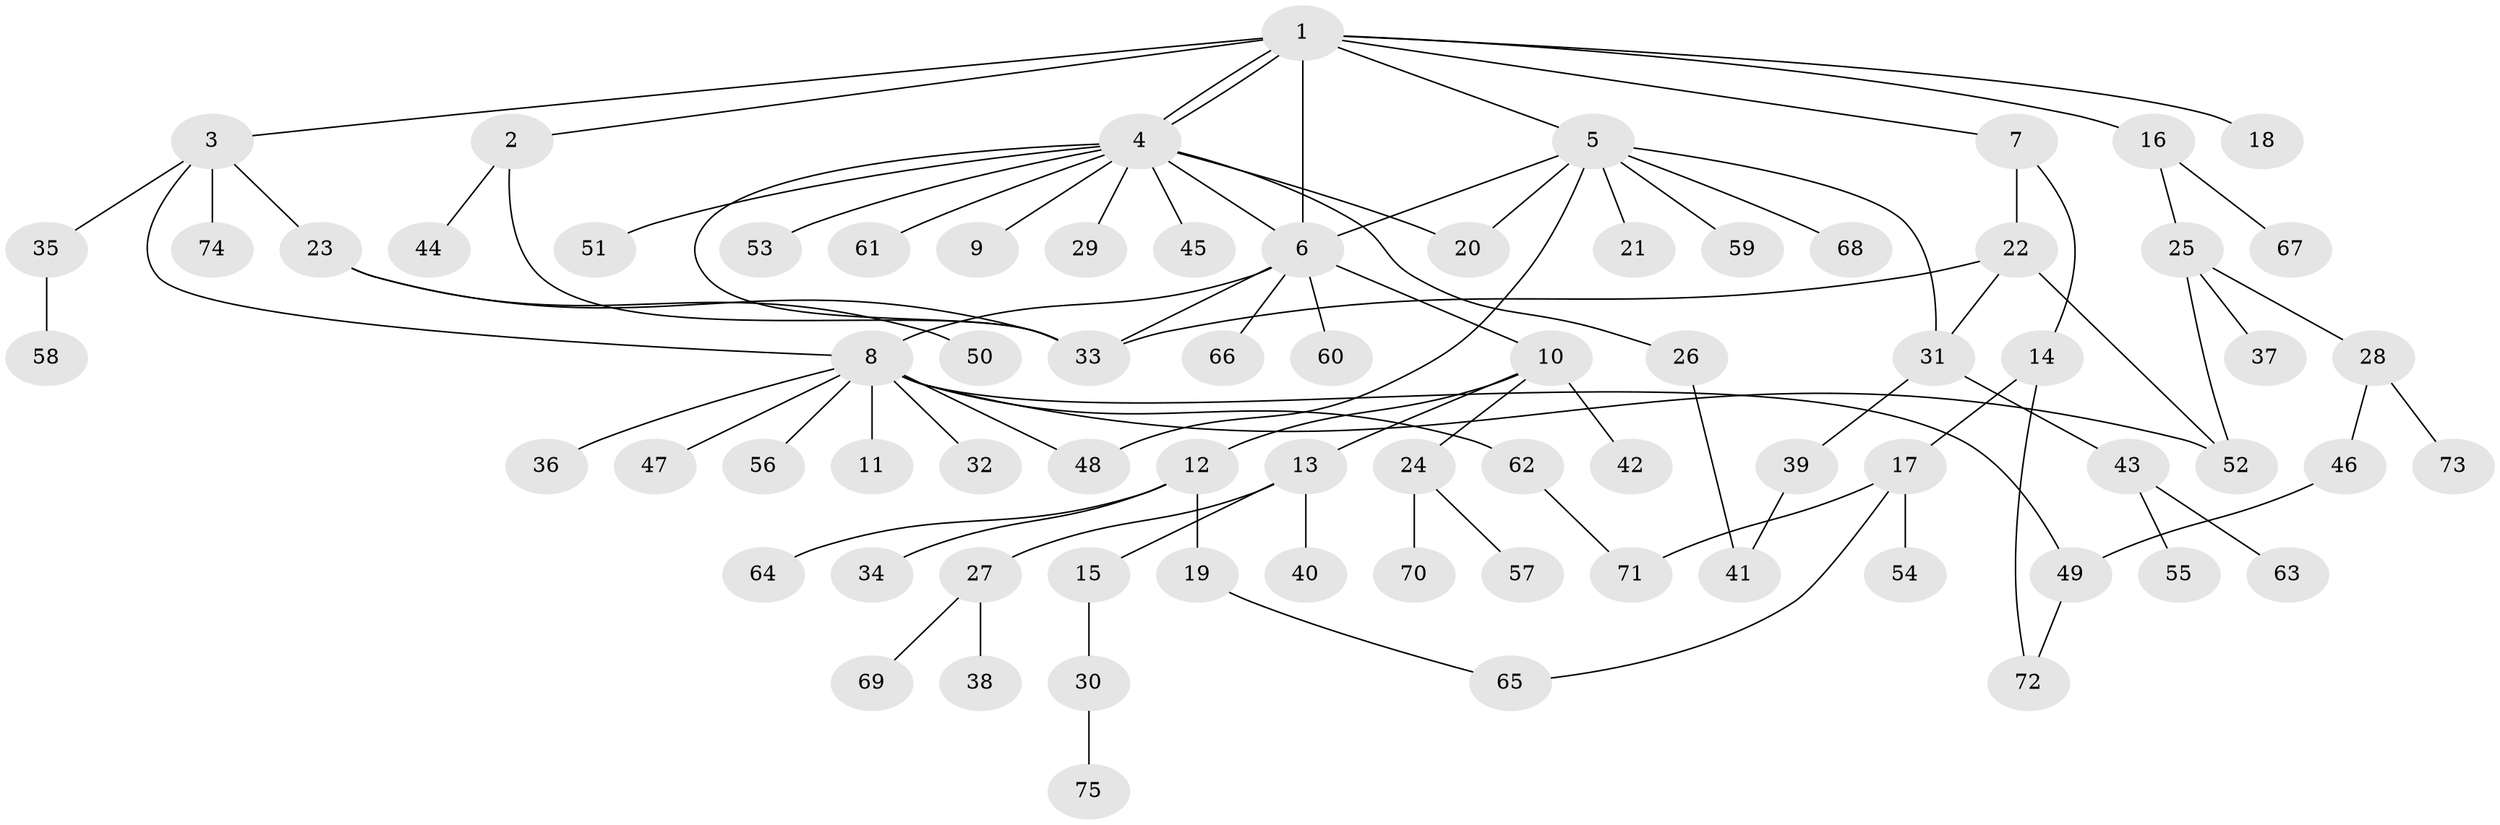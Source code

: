 // coarse degree distribution, {7: 0.05263157894736842, 2: 0.3157894736842105, 4: 0.13157894736842105, 6: 0.05263157894736842, 10: 0.02631578947368421, 1: 0.2894736842105263, 3: 0.10526315789473684, 5: 0.02631578947368421}
// Generated by graph-tools (version 1.1) at 2025/50/03/04/25 22:50:11]
// undirected, 75 vertices, 92 edges
graph export_dot {
  node [color=gray90,style=filled];
  1;
  2;
  3;
  4;
  5;
  6;
  7;
  8;
  9;
  10;
  11;
  12;
  13;
  14;
  15;
  16;
  17;
  18;
  19;
  20;
  21;
  22;
  23;
  24;
  25;
  26;
  27;
  28;
  29;
  30;
  31;
  32;
  33;
  34;
  35;
  36;
  37;
  38;
  39;
  40;
  41;
  42;
  43;
  44;
  45;
  46;
  47;
  48;
  49;
  50;
  51;
  52;
  53;
  54;
  55;
  56;
  57;
  58;
  59;
  60;
  61;
  62;
  63;
  64;
  65;
  66;
  67;
  68;
  69;
  70;
  71;
  72;
  73;
  74;
  75;
  1 -- 2;
  1 -- 3;
  1 -- 4;
  1 -- 4;
  1 -- 5;
  1 -- 6;
  1 -- 7;
  1 -- 16;
  1 -- 18;
  2 -- 33;
  2 -- 44;
  3 -- 8;
  3 -- 23;
  3 -- 35;
  3 -- 74;
  4 -- 6;
  4 -- 9;
  4 -- 20;
  4 -- 26;
  4 -- 29;
  4 -- 33;
  4 -- 45;
  4 -- 51;
  4 -- 53;
  4 -- 61;
  5 -- 6;
  5 -- 20;
  5 -- 21;
  5 -- 31;
  5 -- 48;
  5 -- 59;
  5 -- 68;
  6 -- 8;
  6 -- 10;
  6 -- 33;
  6 -- 60;
  6 -- 66;
  7 -- 14;
  7 -- 22;
  8 -- 11;
  8 -- 32;
  8 -- 36;
  8 -- 47;
  8 -- 48;
  8 -- 49;
  8 -- 52;
  8 -- 56;
  8 -- 62;
  10 -- 12;
  10 -- 13;
  10 -- 24;
  10 -- 42;
  12 -- 19;
  12 -- 34;
  12 -- 64;
  13 -- 15;
  13 -- 27;
  13 -- 40;
  14 -- 17;
  14 -- 72;
  15 -- 30;
  16 -- 25;
  16 -- 67;
  17 -- 54;
  17 -- 65;
  17 -- 71;
  19 -- 65;
  22 -- 31;
  22 -- 33;
  22 -- 52;
  23 -- 33;
  23 -- 50;
  24 -- 57;
  24 -- 70;
  25 -- 28;
  25 -- 37;
  25 -- 52;
  26 -- 41;
  27 -- 38;
  27 -- 69;
  28 -- 46;
  28 -- 73;
  30 -- 75;
  31 -- 39;
  31 -- 43;
  35 -- 58;
  39 -- 41;
  43 -- 55;
  43 -- 63;
  46 -- 49;
  49 -- 72;
  62 -- 71;
}
